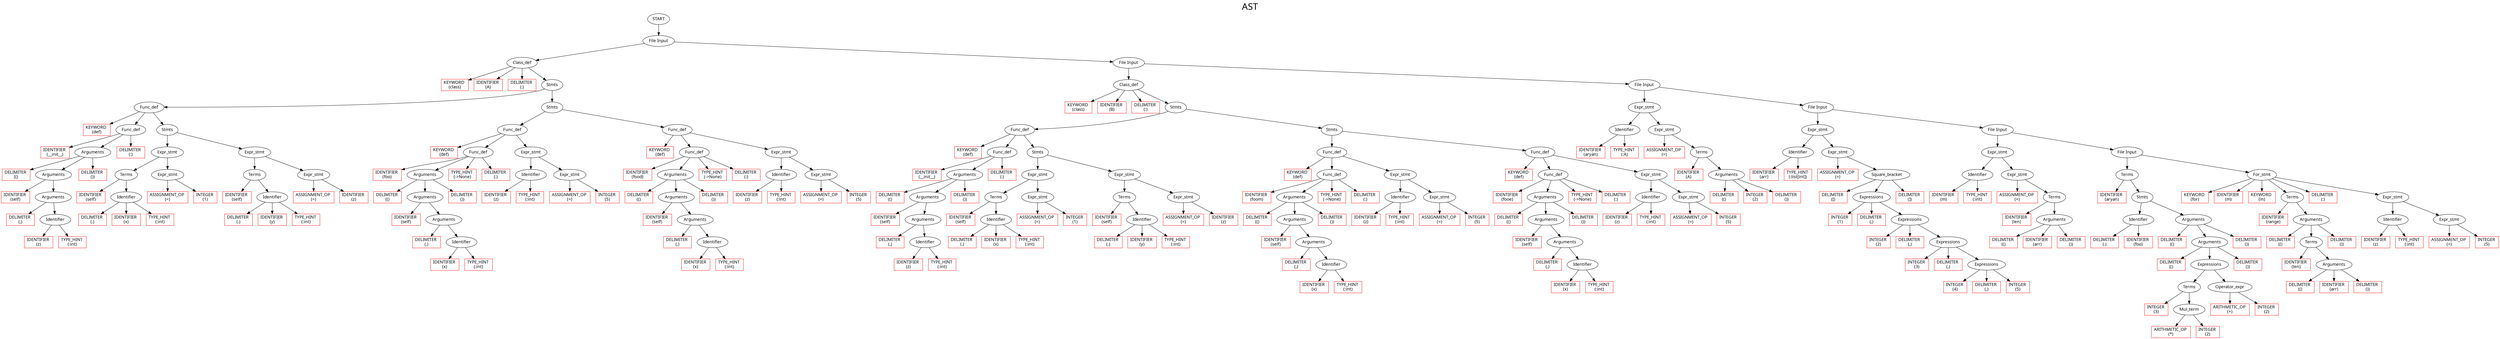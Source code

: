 digraph G{

label     = "AST"
fontname  = "Cascadia code"
fontsize  = 30
labelloc  = t

node   [ fontname="Cascadia code" ]
	654		[ style = solid label = "START"  ];
	654 -> 653
	653		[ style = solid label = "File Input"  ];
	653 -> 171
	171		[ style = solid label = "Class_def"  ];
	171 -> 0
	0		[ style = solid label = "KEYWORD 
(class)" color = red shape = rectangle ];
	171 -> 1
	1		[ style = solid label = "IDENTIFIER 
(A)" color = red shape = rectangle ];
	171 -> 2
	2		[ style = solid label = "DELIMITER 
(:)" color = red shape = rectangle ];
	171 -> 170
	170		[ style = solid label = "Stmts"  ];
	170 -> 80
	80		[ style = solid label = "Func_def"  ];
	80 -> 3
	3		[ style = solid label = "KEYWORD 
(def)" color = red shape = rectangle ];
	80 -> 16
	16		[ style = solid label = "Func_def"  ];
	16 -> 4
	4		[ style = solid label = "IDENTIFIER 
(__init__)" color = red shape = rectangle ];
	16 -> 14
	14		[ style = solid label = "Arguments"  ];
	14 -> 5
	5		[ style = solid label = "DELIMITER 
(()" color = red shape = rectangle ];
	14 -> 13
	13		[ style = solid label = "Arguments"  ];
	13 -> 6
	6		[ style = solid label = "IDENTIFIER 
(self)" color = red shape = rectangle ];
	13 -> 12
	12		[ style = solid label = "Arguments"  ];
	12 -> 7
	7		[ style = solid label = "DELIMITER 
(,)" color = red shape = rectangle ];
	12 -> 10
	10		[ style = solid label = "Identifier"  ];
	10 -> 8
	8		[ style = solid label = "IDENTIFIER 
(z)" color = red shape = rectangle ];
	10 -> 9
	9		[ style = solid label = "TYPE_HINT 
(:int)" color = red shape = rectangle ];
	14 -> 11
	11		[ style = solid label = "DELIMITER 
())" color = red shape = rectangle ];
	16 -> 15
	15		[ style = solid label = "DELIMITER 
(:)" color = red shape = rectangle ];
	80 -> 79
	79		[ style = solid label = "Stmts"  ];
	79 -> 46
	46		[ style = solid label = "Expr_stmt"  ];
	46 -> 24
	24		[ style = solid label = "Terms"  ];
	24 -> 17
	17		[ style = solid label = "IDENTIFIER 
(self)" color = red shape = rectangle ];
	24 -> 21
	21		[ style = solid label = "Identifier"  ];
	21 -> 18
	18		[ style = solid label = "DELIMITER 
(.)" color = red shape = rectangle ];
	21 -> 19
	19		[ style = solid label = "IDENTIFIER 
(x)" color = red shape = rectangle ];
	21 -> 20
	20		[ style = solid label = "TYPE_HINT 
(:int)" color = red shape = rectangle ];
	46 -> 45
	45		[ style = solid label = "Expr_stmt"  ];
	45 -> 22
	22		[ style = solid label = "ASSIGNMENT_OP 
(=)" color = red shape = rectangle ];
	45 -> 34
	34		[ style = solid label = "INTEGER 
(1)" color = red shape = rectangle ];
	79 -> 77
	77		[ style = solid label = "Expr_stmt"  ];
	77 -> 55
	55		[ style = solid label = "Terms"  ];
	55 -> 48
	48		[ style = solid label = "IDENTIFIER 
(self)" color = red shape = rectangle ];
	55 -> 52
	52		[ style = solid label = "Identifier"  ];
	52 -> 49
	49		[ style = solid label = "DELIMITER 
(.)" color = red shape = rectangle ];
	52 -> 50
	50		[ style = solid label = "IDENTIFIER 
(y)" color = red shape = rectangle ];
	52 -> 51
	51		[ style = solid label = "TYPE_HINT 
(:int)" color = red shape = rectangle ];
	77 -> 76
	76		[ style = solid label = "Expr_stmt"  ];
	76 -> 53
	53		[ style = solid label = "ASSIGNMENT_OP 
(=)" color = red shape = rectangle ];
	76 -> 65
	65		[ style = solid label = "IDENTIFIER 
(z)" color = red shape = rectangle ];
	170 -> 169
	169		[ style = solid label = "Stmts"  ];
	169 -> 124
	124		[ style = solid label = "Func_def"  ];
	124 -> 81
	81		[ style = solid label = "KEYWORD 
(def)" color = red shape = rectangle ];
	124 -> 95
	95		[ style = solid label = "Func_def"  ];
	95 -> 82
	82		[ style = solid label = "IDENTIFIER 
(foo)" color = red shape = rectangle ];
	95 -> 92
	92		[ style = solid label = "Arguments"  ];
	92 -> 83
	83		[ style = solid label = "DELIMITER 
(()" color = red shape = rectangle ];
	92 -> 91
	91		[ style = solid label = "Arguments"  ];
	91 -> 84
	84		[ style = solid label = "IDENTIFIER 
(self)" color = red shape = rectangle ];
	91 -> 90
	90		[ style = solid label = "Arguments"  ];
	90 -> 85
	85		[ style = solid label = "DELIMITER 
(,)" color = red shape = rectangle ];
	90 -> 88
	88		[ style = solid label = "Identifier"  ];
	88 -> 86
	86		[ style = solid label = "IDENTIFIER 
(x)" color = red shape = rectangle ];
	88 -> 87
	87		[ style = solid label = "TYPE_HINT 
(:int)" color = red shape = rectangle ];
	92 -> 89
	89		[ style = solid label = "DELIMITER 
())" color = red shape = rectangle ];
	95 -> 93
	93		[ style = solid label = "TYPE_HINT 
(->None)" color = red shape = rectangle ];
	95 -> 94
	94		[ style = solid label = "DELIMITER 
(:)" color = red shape = rectangle ];
	124 -> 122
	122		[ style = solid label = "Expr_stmt"  ];
	122 -> 98
	98		[ style = solid label = "Identifier"  ];
	98 -> 96
	96		[ style = solid label = "IDENTIFIER 
(z)" color = red shape = rectangle ];
	98 -> 97
	97		[ style = solid label = "TYPE_HINT 
(:int)" color = red shape = rectangle ];
	122 -> 121
	121		[ style = solid label = "Expr_stmt"  ];
	121 -> 99
	99		[ style = solid label = "ASSIGNMENT_OP 
(=)" color = red shape = rectangle ];
	121 -> 110
	110		[ style = solid label = "INTEGER 
(5)" color = red shape = rectangle ];
	169 -> 168
	168		[ style = solid label = "Func_def"  ];
	168 -> 125
	125		[ style = solid label = "KEYWORD 
(def)" color = red shape = rectangle ];
	168 -> 139
	139		[ style = solid label = "Func_def"  ];
	139 -> 126
	126		[ style = solid label = "IDENTIFIER 
(food)" color = red shape = rectangle ];
	139 -> 136
	136		[ style = solid label = "Arguments"  ];
	136 -> 127
	127		[ style = solid label = "DELIMITER 
(()" color = red shape = rectangle ];
	136 -> 135
	135		[ style = solid label = "Arguments"  ];
	135 -> 128
	128		[ style = solid label = "IDENTIFIER 
(self)" color = red shape = rectangle ];
	135 -> 134
	134		[ style = solid label = "Arguments"  ];
	134 -> 129
	129		[ style = solid label = "DELIMITER 
(,)" color = red shape = rectangle ];
	134 -> 132
	132		[ style = solid label = "Identifier"  ];
	132 -> 130
	130		[ style = solid label = "IDENTIFIER 
(x)" color = red shape = rectangle ];
	132 -> 131
	131		[ style = solid label = "TYPE_HINT 
(:int)" color = red shape = rectangle ];
	136 -> 133
	133		[ style = solid label = "DELIMITER 
())" color = red shape = rectangle ];
	139 -> 137
	137		[ style = solid label = "TYPE_HINT 
(->None)" color = red shape = rectangle ];
	139 -> 138
	138		[ style = solid label = "DELIMITER 
(:)" color = red shape = rectangle ];
	168 -> 166
	166		[ style = solid label = "Expr_stmt"  ];
	166 -> 142
	142		[ style = solid label = "Identifier"  ];
	142 -> 140
	140		[ style = solid label = "IDENTIFIER 
(z)" color = red shape = rectangle ];
	142 -> 141
	141		[ style = solid label = "TYPE_HINT 
(:int)" color = red shape = rectangle ];
	166 -> 165
	165		[ style = solid label = "Expr_stmt"  ];
	165 -> 143
	143		[ style = solid label = "ASSIGNMENT_OP 
(=)" color = red shape = rectangle ];
	165 -> 154
	154		[ style = solid label = "INTEGER 
(5)" color = red shape = rectangle ];
	653 -> 652
	652		[ style = solid label = "File Input"  ];
	652 -> 343
	343		[ style = solid label = "Class_def"  ];
	343 -> 172
	172		[ style = solid label = "KEYWORD 
(class)" color = red shape = rectangle ];
	343 -> 173
	173		[ style = solid label = "IDENTIFIER 
(B)" color = red shape = rectangle ];
	343 -> 174
	174		[ style = solid label = "DELIMITER 
(:)" color = red shape = rectangle ];
	343 -> 342
	342		[ style = solid label = "Stmts"  ];
	342 -> 252
	252		[ style = solid label = "Func_def"  ];
	252 -> 175
	175		[ style = solid label = "KEYWORD 
(def)" color = red shape = rectangle ];
	252 -> 188
	188		[ style = solid label = "Func_def"  ];
	188 -> 176
	176		[ style = solid label = "IDENTIFIER 
(__init__)" color = red shape = rectangle ];
	188 -> 186
	186		[ style = solid label = "Arguments"  ];
	186 -> 177
	177		[ style = solid label = "DELIMITER 
(()" color = red shape = rectangle ];
	186 -> 185
	185		[ style = solid label = "Arguments"  ];
	185 -> 178
	178		[ style = solid label = "IDENTIFIER 
(self)" color = red shape = rectangle ];
	185 -> 184
	184		[ style = solid label = "Arguments"  ];
	184 -> 179
	179		[ style = solid label = "DELIMITER 
(,)" color = red shape = rectangle ];
	184 -> 182
	182		[ style = solid label = "Identifier"  ];
	182 -> 180
	180		[ style = solid label = "IDENTIFIER 
(z)" color = red shape = rectangle ];
	182 -> 181
	181		[ style = solid label = "TYPE_HINT 
(:int)" color = red shape = rectangle ];
	186 -> 183
	183		[ style = solid label = "DELIMITER 
())" color = red shape = rectangle ];
	188 -> 187
	187		[ style = solid label = "DELIMITER 
(:)" color = red shape = rectangle ];
	252 -> 251
	251		[ style = solid label = "Stmts"  ];
	251 -> 218
	218		[ style = solid label = "Expr_stmt"  ];
	218 -> 196
	196		[ style = solid label = "Terms"  ];
	196 -> 189
	189		[ style = solid label = "IDENTIFIER 
(self)" color = red shape = rectangle ];
	196 -> 193
	193		[ style = solid label = "Identifier"  ];
	193 -> 190
	190		[ style = solid label = "DELIMITER 
(.)" color = red shape = rectangle ];
	193 -> 191
	191		[ style = solid label = "IDENTIFIER 
(x)" color = red shape = rectangle ];
	193 -> 192
	192		[ style = solid label = "TYPE_HINT 
(:int)" color = red shape = rectangle ];
	218 -> 217
	217		[ style = solid label = "Expr_stmt"  ];
	217 -> 194
	194		[ style = solid label = "ASSIGNMENT_OP 
(=)" color = red shape = rectangle ];
	217 -> 206
	206		[ style = solid label = "INTEGER 
(1)" color = red shape = rectangle ];
	251 -> 249
	249		[ style = solid label = "Expr_stmt"  ];
	249 -> 227
	227		[ style = solid label = "Terms"  ];
	227 -> 220
	220		[ style = solid label = "IDENTIFIER 
(self)" color = red shape = rectangle ];
	227 -> 224
	224		[ style = solid label = "Identifier"  ];
	224 -> 221
	221		[ style = solid label = "DELIMITER 
(.)" color = red shape = rectangle ];
	224 -> 222
	222		[ style = solid label = "IDENTIFIER 
(y)" color = red shape = rectangle ];
	224 -> 223
	223		[ style = solid label = "TYPE_HINT 
(:int)" color = red shape = rectangle ];
	249 -> 248
	248		[ style = solid label = "Expr_stmt"  ];
	248 -> 225
	225		[ style = solid label = "ASSIGNMENT_OP 
(=)" color = red shape = rectangle ];
	248 -> 237
	237		[ style = solid label = "IDENTIFIER 
(z)" color = red shape = rectangle ];
	342 -> 341
	341		[ style = solid label = "Stmts"  ];
	341 -> 296
	296		[ style = solid label = "Func_def"  ];
	296 -> 253
	253		[ style = solid label = "KEYWORD 
(def)" color = red shape = rectangle ];
	296 -> 267
	267		[ style = solid label = "Func_def"  ];
	267 -> 254
	254		[ style = solid label = "IDENTIFIER 
(foom)" color = red shape = rectangle ];
	267 -> 264
	264		[ style = solid label = "Arguments"  ];
	264 -> 255
	255		[ style = solid label = "DELIMITER 
(()" color = red shape = rectangle ];
	264 -> 263
	263		[ style = solid label = "Arguments"  ];
	263 -> 256
	256		[ style = solid label = "IDENTIFIER 
(self)" color = red shape = rectangle ];
	263 -> 262
	262		[ style = solid label = "Arguments"  ];
	262 -> 257
	257		[ style = solid label = "DELIMITER 
(,)" color = red shape = rectangle ];
	262 -> 260
	260		[ style = solid label = "Identifier"  ];
	260 -> 258
	258		[ style = solid label = "IDENTIFIER 
(x)" color = red shape = rectangle ];
	260 -> 259
	259		[ style = solid label = "TYPE_HINT 
(:int)" color = red shape = rectangle ];
	264 -> 261
	261		[ style = solid label = "DELIMITER 
())" color = red shape = rectangle ];
	267 -> 265
	265		[ style = solid label = "TYPE_HINT 
(->None)" color = red shape = rectangle ];
	267 -> 266
	266		[ style = solid label = "DELIMITER 
(:)" color = red shape = rectangle ];
	296 -> 294
	294		[ style = solid label = "Expr_stmt"  ];
	294 -> 270
	270		[ style = solid label = "Identifier"  ];
	270 -> 268
	268		[ style = solid label = "IDENTIFIER 
(z)" color = red shape = rectangle ];
	270 -> 269
	269		[ style = solid label = "TYPE_HINT 
(:int)" color = red shape = rectangle ];
	294 -> 293
	293		[ style = solid label = "Expr_stmt"  ];
	293 -> 271
	271		[ style = solid label = "ASSIGNMENT_OP 
(=)" color = red shape = rectangle ];
	293 -> 282
	282		[ style = solid label = "INTEGER 
(5)" color = red shape = rectangle ];
	341 -> 340
	340		[ style = solid label = "Func_def"  ];
	340 -> 297
	297		[ style = solid label = "KEYWORD 
(def)" color = red shape = rectangle ];
	340 -> 311
	311		[ style = solid label = "Func_def"  ];
	311 -> 298
	298		[ style = solid label = "IDENTIFIER 
(fooe)" color = red shape = rectangle ];
	311 -> 308
	308		[ style = solid label = "Arguments"  ];
	308 -> 299
	299		[ style = solid label = "DELIMITER 
(()" color = red shape = rectangle ];
	308 -> 307
	307		[ style = solid label = "Arguments"  ];
	307 -> 300
	300		[ style = solid label = "IDENTIFIER 
(self)" color = red shape = rectangle ];
	307 -> 306
	306		[ style = solid label = "Arguments"  ];
	306 -> 301
	301		[ style = solid label = "DELIMITER 
(,)" color = red shape = rectangle ];
	306 -> 304
	304		[ style = solid label = "Identifier"  ];
	304 -> 302
	302		[ style = solid label = "IDENTIFIER 
(x)" color = red shape = rectangle ];
	304 -> 303
	303		[ style = solid label = "TYPE_HINT 
(:int)" color = red shape = rectangle ];
	308 -> 305
	305		[ style = solid label = "DELIMITER 
())" color = red shape = rectangle ];
	311 -> 309
	309		[ style = solid label = "TYPE_HINT 
(->None)" color = red shape = rectangle ];
	311 -> 310
	310		[ style = solid label = "DELIMITER 
(:)" color = red shape = rectangle ];
	340 -> 338
	338		[ style = solid label = "Expr_stmt"  ];
	338 -> 314
	314		[ style = solid label = "Identifier"  ];
	314 -> 312
	312		[ style = solid label = "IDENTIFIER 
(z)" color = red shape = rectangle ];
	314 -> 313
	313		[ style = solid label = "TYPE_HINT 
(:int)" color = red shape = rectangle ];
	338 -> 337
	337		[ style = solid label = "Expr_stmt"  ];
	337 -> 315
	315		[ style = solid label = "ASSIGNMENT_OP 
(=)" color = red shape = rectangle ];
	337 -> 326
	326		[ style = solid label = "INTEGER 
(5)" color = red shape = rectangle ];
	652 -> 651
	651		[ style = solid label = "File Input"  ];
	651 -> 384
	384		[ style = solid label = "Expr_stmt"  ];
	384 -> 346
	346		[ style = solid label = "Identifier"  ];
	346 -> 344
	344		[ style = solid label = "IDENTIFIER 
(aryan)" color = red shape = rectangle ];
	346 -> 345
	345		[ style = solid label = "TYPE_HINT 
(:A)" color = red shape = rectangle ];
	384 -> 383
	383		[ style = solid label = "Expr_stmt"  ];
	383 -> 347
	347		[ style = solid label = "ASSIGNMENT_OP 
(=)" color = red shape = rectangle ];
	383 -> 373
	373		[ style = solid label = "Terms"  ];
	373 -> 358
	358		[ style = solid label = "IDENTIFIER 
(A)" color = red shape = rectangle ];
	373 -> 371
	371		[ style = solid label = "Arguments"  ];
	371 -> 359
	359		[ style = solid label = "DELIMITER 
(()" color = red shape = rectangle ];
	371 -> 360
	360		[ style = solid label = "INTEGER 
(2)" color = red shape = rectangle ];
	371 -> 361
	361		[ style = solid label = "DELIMITER 
())" color = red shape = rectangle ];
	651 -> 650
	650		[ style = solid label = "File Input"  ];
	650 -> 472
	472		[ style = solid label = "Expr_stmt"  ];
	472 -> 388
	388		[ style = solid label = "Identifier"  ];
	388 -> 386
	386		[ style = solid label = "IDENTIFIER 
(arr)" color = red shape = rectangle ];
	388 -> 387
	387		[ style = solid label = "TYPE_HINT 
(:list[int])" color = red shape = rectangle ];
	472 -> 471
	471		[ style = solid label = "Expr_stmt"  ];
	471 -> 389
	389		[ style = solid label = "ASSIGNMENT_OP 
(=)" color = red shape = rectangle ];
	471 -> 460
	460		[ style = solid label = "Square_bracket"  ];
	460 -> 400
	400		[ style = solid label = "DELIMITER 
([)" color = red shape = rectangle ];
	460 -> 459
	459		[ style = solid label = "Expressions"  ];
	459 -> 401
	401		[ style = solid label = "INTEGER 
(1)" color = red shape = rectangle ];
	459 -> 402
	402		[ style = solid label = "DELIMITER 
(,)" color = red shape = rectangle ];
	459 -> 458
	458		[ style = solid label = "Expressions"  ];
	458 -> 412
	412		[ style = solid label = "INTEGER 
(2)" color = red shape = rectangle ];
	458 -> 413
	413		[ style = solid label = "DELIMITER 
(,)" color = red shape = rectangle ];
	458 -> 457
	457		[ style = solid label = "Expressions"  ];
	457 -> 423
	423		[ style = solid label = "INTEGER 
(3)" color = red shape = rectangle ];
	457 -> 424
	424		[ style = solid label = "DELIMITER 
(,)" color = red shape = rectangle ];
	457 -> 456
	456		[ style = solid label = "Expressions"  ];
	456 -> 434
	434		[ style = solid label = "INTEGER 
(4)" color = red shape = rectangle ];
	456 -> 435
	435		[ style = solid label = "DELIMITER 
(,)" color = red shape = rectangle ];
	456 -> 445
	445		[ style = solid label = "INTEGER 
(5)" color = red shape = rectangle ];
	460 -> 446
	446		[ style = solid label = "DELIMITER 
(])" color = red shape = rectangle ];
	650 -> 649
	649		[ style = solid label = "File Input"  ];
	649 -> 514
	514		[ style = solid label = "Expr_stmt"  ];
	514 -> 476
	476		[ style = solid label = "Identifier"  ];
	476 -> 474
	474		[ style = solid label = "IDENTIFIER 
(m)" color = red shape = rectangle ];
	476 -> 475
	475		[ style = solid label = "TYPE_HINT 
(:int)" color = red shape = rectangle ];
	514 -> 513
	513		[ style = solid label = "Expr_stmt"  ];
	513 -> 477
	477		[ style = solid label = "ASSIGNMENT_OP 
(=)" color = red shape = rectangle ];
	513 -> 503
	503		[ style = solid label = "Terms"  ];
	503 -> 488
	488		[ style = solid label = "IDENTIFIER 
(len)" color = red shape = rectangle ];
	503 -> 501
	501		[ style = solid label = "Arguments"  ];
	501 -> 489
	489		[ style = solid label = "DELIMITER 
(()" color = red shape = rectangle ];
	501 -> 490
	490		[ style = solid label = "IDENTIFIER 
(arr)" color = red shape = rectangle ];
	501 -> 491
	491		[ style = solid label = "DELIMITER 
())" color = red shape = rectangle ];
	649 -> 648
	648		[ style = solid label = "File Input"  ];
	648 -> 557
	557		[ style = solid label = "Terms"  ];
	557 -> 516
	516		[ style = solid label = "IDENTIFIER 
(aryan)" color = red shape = rectangle ];
	557 -> 556
	556		[ style = solid label = "Stmts"  ];
	556 -> 520
	520		[ style = solid label = "Identifier"  ];
	520 -> 517
	517		[ style = solid label = "DELIMITER 
(.)" color = red shape = rectangle ];
	520 -> 518
	518		[ style = solid label = "IDENTIFIER 
(foo)" color = red shape = rectangle ];
	556 -> 554
	554		[ style = solid label = "Arguments"  ];
	554 -> 519
	519		[ style = solid label = "DELIMITER 
(()" color = red shape = rectangle ];
	554 -> 543
	543		[ style = solid label = "Arguments"  ];
	543 -> 521
	521		[ style = solid label = "DELIMITER 
(()" color = red shape = rectangle ];
	543 -> 536
	536		[ style = solid label = "Expressions"  ];
	536 -> 530
	530		[ style = solid label = "Terms"  ];
	530 -> 522
	522		[ style = solid label = "INTEGER 
(3)" color = red shape = rectangle ];
	530 -> 528
	528		[ style = solid label = "Mul_term"  ];
	528 -> 523
	523		[ style = solid label = "ARITHMETIC_OP 
(*)" color = red shape = rectangle ];
	528 -> 525
	525		[ style = solid label = "INTEGER 
(2)" color = red shape = rectangle ];
	536 -> 535
	535		[ style = solid label = "Operator_expr"  ];
	535 -> 526
	526		[ style = solid label = "ARITHMETIC_OP 
(+)" color = red shape = rectangle ];
	535 -> 531
	531		[ style = solid label = "INTEGER 
(2)" color = red shape = rectangle ];
	543 -> 532
	532		[ style = solid label = "DELIMITER 
())" color = red shape = rectangle ];
	554 -> 544
	544		[ style = solid label = "DELIMITER 
())" color = red shape = rectangle ];
	648 -> 646
	646		[ style = solid label = "For_stmt"  ];
	646 -> 568
	568		[ style = solid label = "KEYWORD 
(for)" color = red shape = rectangle ];
	646 -> 569
	569		[ style = solid label = "IDENTIFIER 
(m)" color = red shape = rectangle ];
	646 -> 570
	570		[ style = solid label = "KEYWORD 
(in)" color = red shape = rectangle ];
	646 -> 608
	608		[ style = solid label = "Terms"  ];
	608 -> 578
	578		[ style = solid label = "IDENTIFIER 
(range)" color = red shape = rectangle ];
	608 -> 605
	605		[ style = solid label = "Arguments"  ];
	605 -> 579
	579		[ style = solid label = "DELIMITER 
(()" color = red shape = rectangle ];
	605 -> 596
	596		[ style = solid label = "Terms"  ];
	596 -> 580
	580		[ style = solid label = "IDENTIFIER 
(len)" color = red shape = rectangle ];
	596 -> 593
	593		[ style = solid label = "Arguments"  ];
	593 -> 581
	581		[ style = solid label = "DELIMITER 
(()" color = red shape = rectangle ];
	593 -> 582
	582		[ style = solid label = "IDENTIFIER 
(arr)" color = red shape = rectangle ];
	593 -> 583
	583		[ style = solid label = "DELIMITER 
())" color = red shape = rectangle ];
	605 -> 594
	594		[ style = solid label = "DELIMITER 
())" color = red shape = rectangle ];
	646 -> 606
	606		[ style = solid label = "DELIMITER 
(:)" color = red shape = rectangle ];
	646 -> 644
	644		[ style = solid label = "Expr_stmt"  ];
	644 -> 620
	620		[ style = solid label = "Identifier"  ];
	620 -> 618
	618		[ style = solid label = "IDENTIFIER 
(z)" color = red shape = rectangle ];
	620 -> 619
	619		[ style = solid label = "TYPE_HINT 
(:int)" color = red shape = rectangle ];
	644 -> 643
	643		[ style = solid label = "Expr_stmt"  ];
	643 -> 621
	621		[ style = solid label = "ASSIGNMENT_OP 
(=)" color = red shape = rectangle ];
	643 -> 632
	632		[ style = solid label = "INTEGER 
(5)" color = red shape = rectangle ];
}